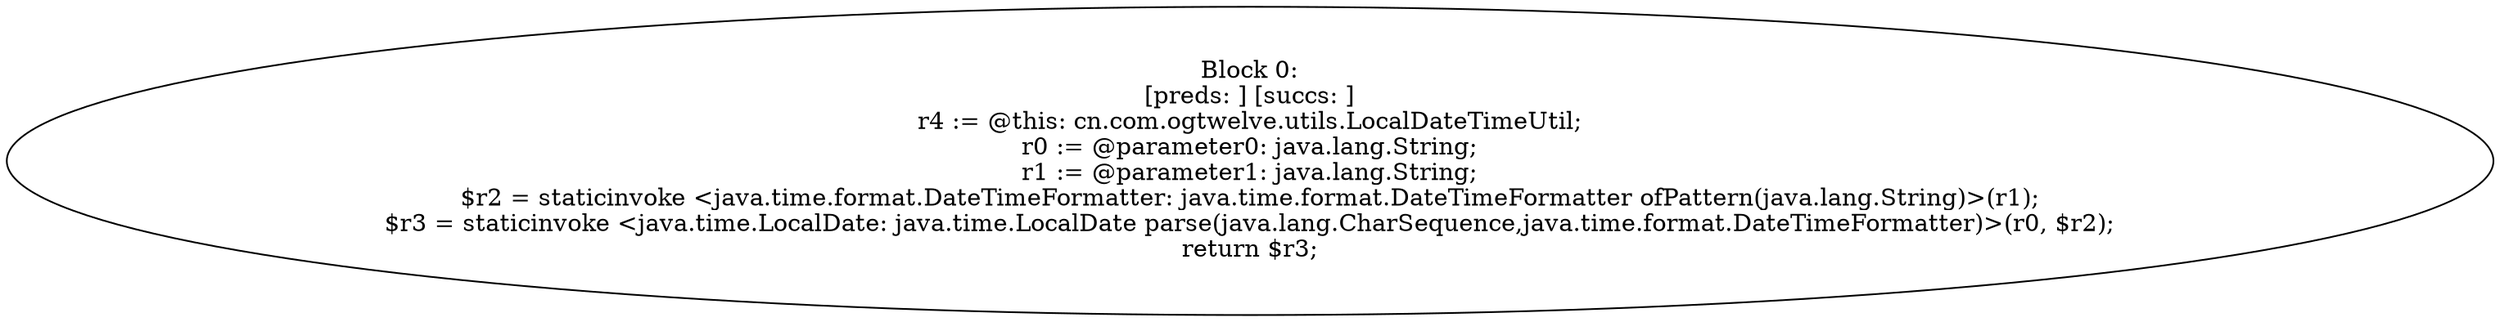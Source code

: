 digraph "unitGraph" {
    "Block 0:
[preds: ] [succs: ]
r4 := @this: cn.com.ogtwelve.utils.LocalDateTimeUtil;
r0 := @parameter0: java.lang.String;
r1 := @parameter1: java.lang.String;
$r2 = staticinvoke <java.time.format.DateTimeFormatter: java.time.format.DateTimeFormatter ofPattern(java.lang.String)>(r1);
$r3 = staticinvoke <java.time.LocalDate: java.time.LocalDate parse(java.lang.CharSequence,java.time.format.DateTimeFormatter)>(r0, $r2);
return $r3;
"
}
